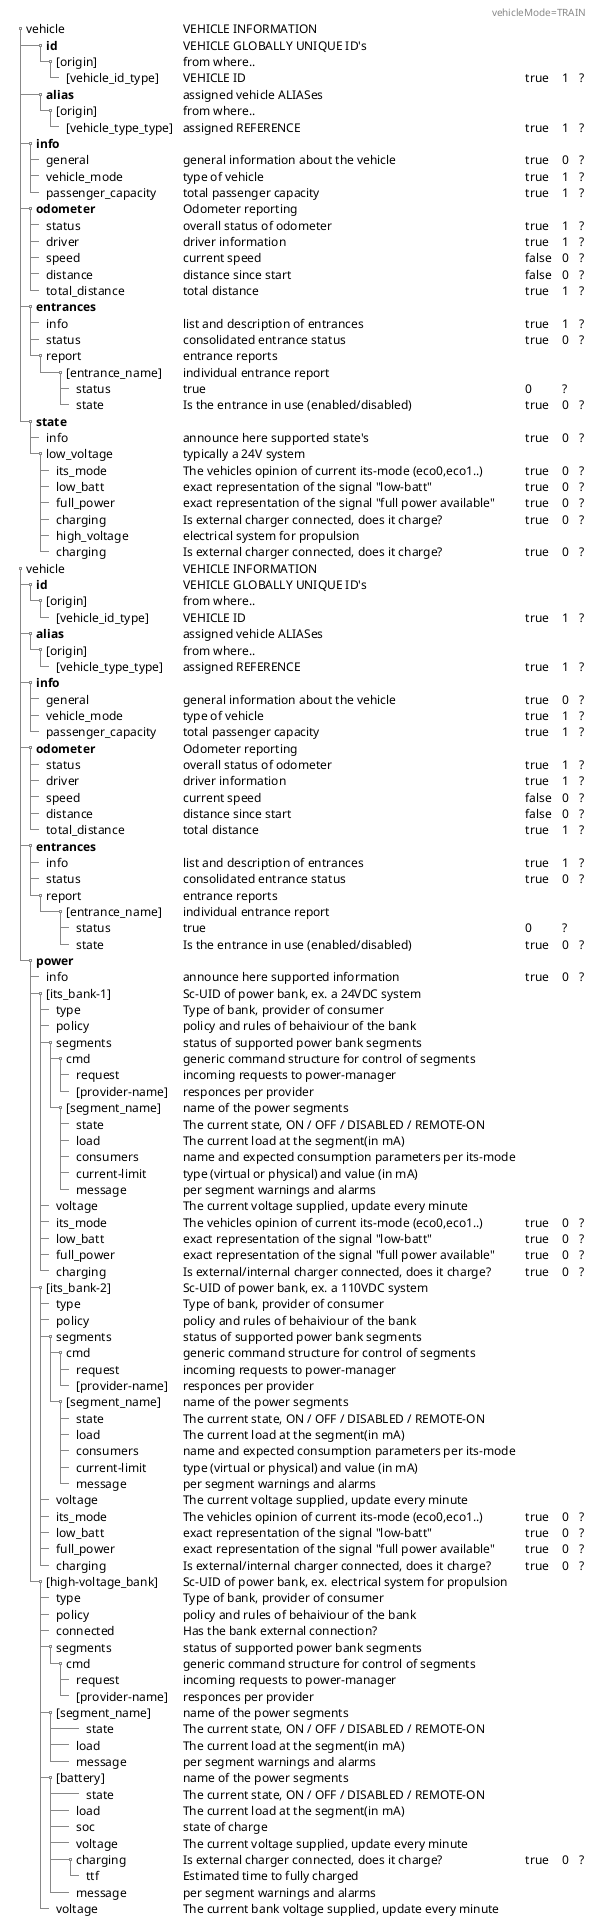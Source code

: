@startsalt (id=vehicle)

' Status: workdoc, version 0.3
{
{T

header vehicleMode=BUS

++ vehicle | VEHICLE INFORMATION
++++ **id** | VEHICLE GLOBALLY UNIQUE ID's
+++++ [origin] | from where..
++++++ [vehicle_id_type] | VEHICLE ID | true | 1 | ?
++++ **alias** | assigned vehicle ALIASes
+++++ [origin] | from where..
++++++ [vehicle_type_type] | assigned REFERENCE | true | 1 | ?

+++ **info**
++++ general | general information about the vehicle | true | 0 |?
++++ vehicle_mode | type of vehicle | true | 1 | ?
++++ passenger_capacity | total passenger capacity | true | 1 | ?

+++ **odometer** | Odometer reporting
++++ status | overall status of odometer | true | 1 | ?
++++ driver | driver information | true | 1 | ?
++++ speed | current speed | false | 0 | ?
++++ distance | distance since start | false | 0 | ?
++++ total_distance | total distance | true | 1 | ?

+++ **entrances**
++++ info | list and description of entrances | true | 1 | ?
++++ status | consolidated entrance status | true | 0 | ?
++++ report | entrance reports
++++++ [entrance_name] | individual entrance report
+++++++ status | true | 0 | ?
+++++++ state | Is the entrance in use (enabled/disabled) | true | 0 | ?

+++ **state**
++++ info | announce here supported state's | true | 0 | ?
++++ low_voltage | typically a 24V system
+++++ its_mode | The vehicles opinion of current its-mode (eco0,eco1..) | true | 0 | ?
+++++ low_batt | exact representation of the signal "low-batt"  | true | 0 | ?
+++++ full_power | exact representation of the signal "full power available"  | true | 0 | ?
+++++ charging | Is external charger connected, does it charge?  | true | 0 | ?
+++++ high_voltage | electrical system for propulsion
+++++ charging | Is external charger connected, does it charge?  | true | 0 | ?

header vehicleMode=TRAIN



++ vehicle | VEHICLE INFORMATION
+++ **id** | VEHICLE GLOBALLY UNIQUE ID's
++++ [origin] | from where..
+++++ [vehicle_id_type] | VEHICLE ID | true | 1 | ?
+++ **alias** | assigned vehicle ALIASes
++++ [origin] | from where..
+++++ [vehicle_type_type] | assigned REFERENCE | true | 1 | ?

+++ **info**
++++ general | general information about the vehicle | true | 0 |?
++++ vehicle_mode | type of vehicle | true | 1 | ?
++++ passenger_capacity | total passenger capacity | true | 1 | ?

+++ **odometer** | Odometer reporting
++++ status | overall status of odometer | true | 1 | ?
++++ driver | driver information | true | 1 | ?
++++ speed | current speed | false | 0 | ?
++++ distance | distance since start | false | 0 | ?
++++ total_distance | total distance | true | 1 | ?

+++ **entrances**
++++ info | list and description of entrances | true | 1 | ?
++++ status | consolidated entrance status | true | 0 | ?
++++ report | entrance reports
++++++ [entrance_name] | individual entrance report
+++++++ status | true | 0 | ?
+++++++ state | Is the entrance in use (enabled/disabled) | true | 0 | ?

+++ **power**
++++ info | announce here supported information | true | 0 | ?

' First ITS power bank, of the type consumers, there has to be at least one
++++ [its_bank-1] | Sc-UID of power bank, ex. a 24VDC system
+++++ type | Type of bank, provider of consumer
+++++ policy | policy and rules of behaiviour of the bank
+++++ segments | status of supported power bank segments
++++++ cmd | generic command structure for control of segments
+++++++ request | incoming requests to power-manager
+++++++ [provider-name] | responces per provider

' Per segment information
++++++ [segment_name] | name of the power segments
+++++++ state | The current state, ON / OFF / DISABLED / REMOTE-ON
+++++++ load | The current load at the segment(in mA)
+++++++ consumers | name and expected consumption parameters per its-mode
+++++++ current-limit | type (virtual or physical) and value (in mA)
+++++++ message | per segment warnings and alarms

' The generic its power bank information
+++++ voltage | The current voltage supplied, update every minute
+++++ its_mode | The vehicles opinion of current its-mode (eco0,eco1..) | true | 0 | ?
+++++ low_batt | exact representation of the signal "low-batt"  | true | 0 | ?
+++++ full_power | exact representation of the signal "full power available"  | true | 0 | ?
+++++ charging | Is external/internal charger connected, does it charge?  | true | 0 | ?

' Additional power bank's example
++++ [its_bank-2] | Sc-UID of power bank, ex. a 110VDC system
+++++ type | Type of bank, provider of consumer
+++++ policy | policy and rules of behaiviour of the bank
+++++ segments | status of supported power bank segments
++++++ cmd | generic command structure for control of segments
+++++++ request | incoming requests to power-manager
+++++++ [provider-name] | responces per provider

' Per segment information
++++++ [segment_name] | name of the power segments
+++++++ state | The current state, ON / OFF / DISABLED / REMOTE-ON
+++++++ load | The current load at the segment(in mA)
+++++++ consumers | name and expected consumption parameters per its-mode
+++++++ current-limit | type (virtual or physical) and value (in mA)
+++++++ message | per segment warnings and alarms

' The generic its power bank information
+++++ voltage | The current voltage supplied, update every minute
+++++ its_mode | The vehicles opinion of current its-mode (eco0,eco1..) | true | 0 | ?
+++++ low_batt | exact representation of the signal "low-batt"  | true | 0 | ?
+++++ full_power | exact representation of the signal "full power available"  | true | 0 | ?
+++++ charging | Is external/internal charger connected, does it charge?  | true | 0 | ?


++++ [high-voltage_bank] | Sc-UID of power bank, ex. electrical system for propulsion
+++++ type | Type of bank, provider of consumer
+++++ policy | policy and rules of behaiviour of the bank
+++++ connected | Has the bank external connection?
+++++ segments | status of supported power bank segments
++++++ cmd | generic command structure for control of segments
+++++++ request | incoming requests to power-manager
+++++++ [provider-name] | responces per provider

' Per segment information
+++++ [segment_name] | name of the power segments
++++++++ state | The current state, ON / OFF / DISABLED / REMOTE-ON
+++++++ load | The current load at the segment(in mA)
+++++++ message | per segment warnings and alarms

' Per segment information
+++++ [battery] | name of the power segments
++++++++ state | The current state, ON / OFF / DISABLED / REMOTE-ON
+++++++ load | The current load at the segment(in mA)
+++++++ soc | state of charge
+++++++ voltage | The current voltage supplied, update every minute
+++++++ charging | Is external charger connected, does it charge?  | true | 0 | ?
++++++++ ttf | Estimated time to fully charged
+++++++ message | per segment warnings and alarms

+++++ voltage | The current bank voltage supplied, update every minute





}
}
@endsalt
